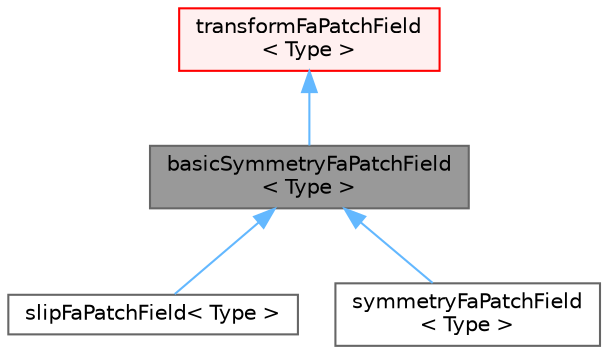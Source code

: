 digraph "basicSymmetryFaPatchField&lt; Type &gt;"
{
 // LATEX_PDF_SIZE
  bgcolor="transparent";
  edge [fontname=Helvetica,fontsize=10,labelfontname=Helvetica,labelfontsize=10];
  node [fontname=Helvetica,fontsize=10,shape=box,height=0.2,width=0.4];
  Node1 [id="Node000001",label="basicSymmetryFaPatchField\l\< Type \>",height=0.2,width=0.4,color="gray40", fillcolor="grey60", style="filled", fontcolor="black",tooltip="A symmetry patch."];
  Node2 -> Node1 [id="edge1_Node000001_Node000002",dir="back",color="steelblue1",style="solid",tooltip=" "];
  Node2 [id="Node000002",label="transformFaPatchField\l\< Type \>",height=0.2,width=0.4,color="red", fillcolor="#FFF0F0", style="filled",URL="$classFoam_1_1transformFaPatchField.html",tooltip="Author Zeljko Tukovic, FMENA Hrvoje Jasak, Wikki Ltd."];
  Node1 -> Node12 [id="edge2_Node000001_Node000012",dir="back",color="steelblue1",style="solid",tooltip=" "];
  Node12 [id="Node000012",label="slipFaPatchField\< Type \>",height=0.2,width=0.4,color="gray40", fillcolor="white", style="filled",URL="$classFoam_1_1slipFaPatchField.html",tooltip="Foam::slipFaPatchField."];
  Node1 -> Node13 [id="edge3_Node000001_Node000013",dir="back",color="steelblue1",style="solid",tooltip=" "];
  Node13 [id="Node000013",label="symmetryFaPatchField\l\< Type \>",height=0.2,width=0.4,color="gray40", fillcolor="white", style="filled",URL="$classFoam_1_1symmetryFaPatchField.html",tooltip="Foam::symmetryFaPatchField."];
}
